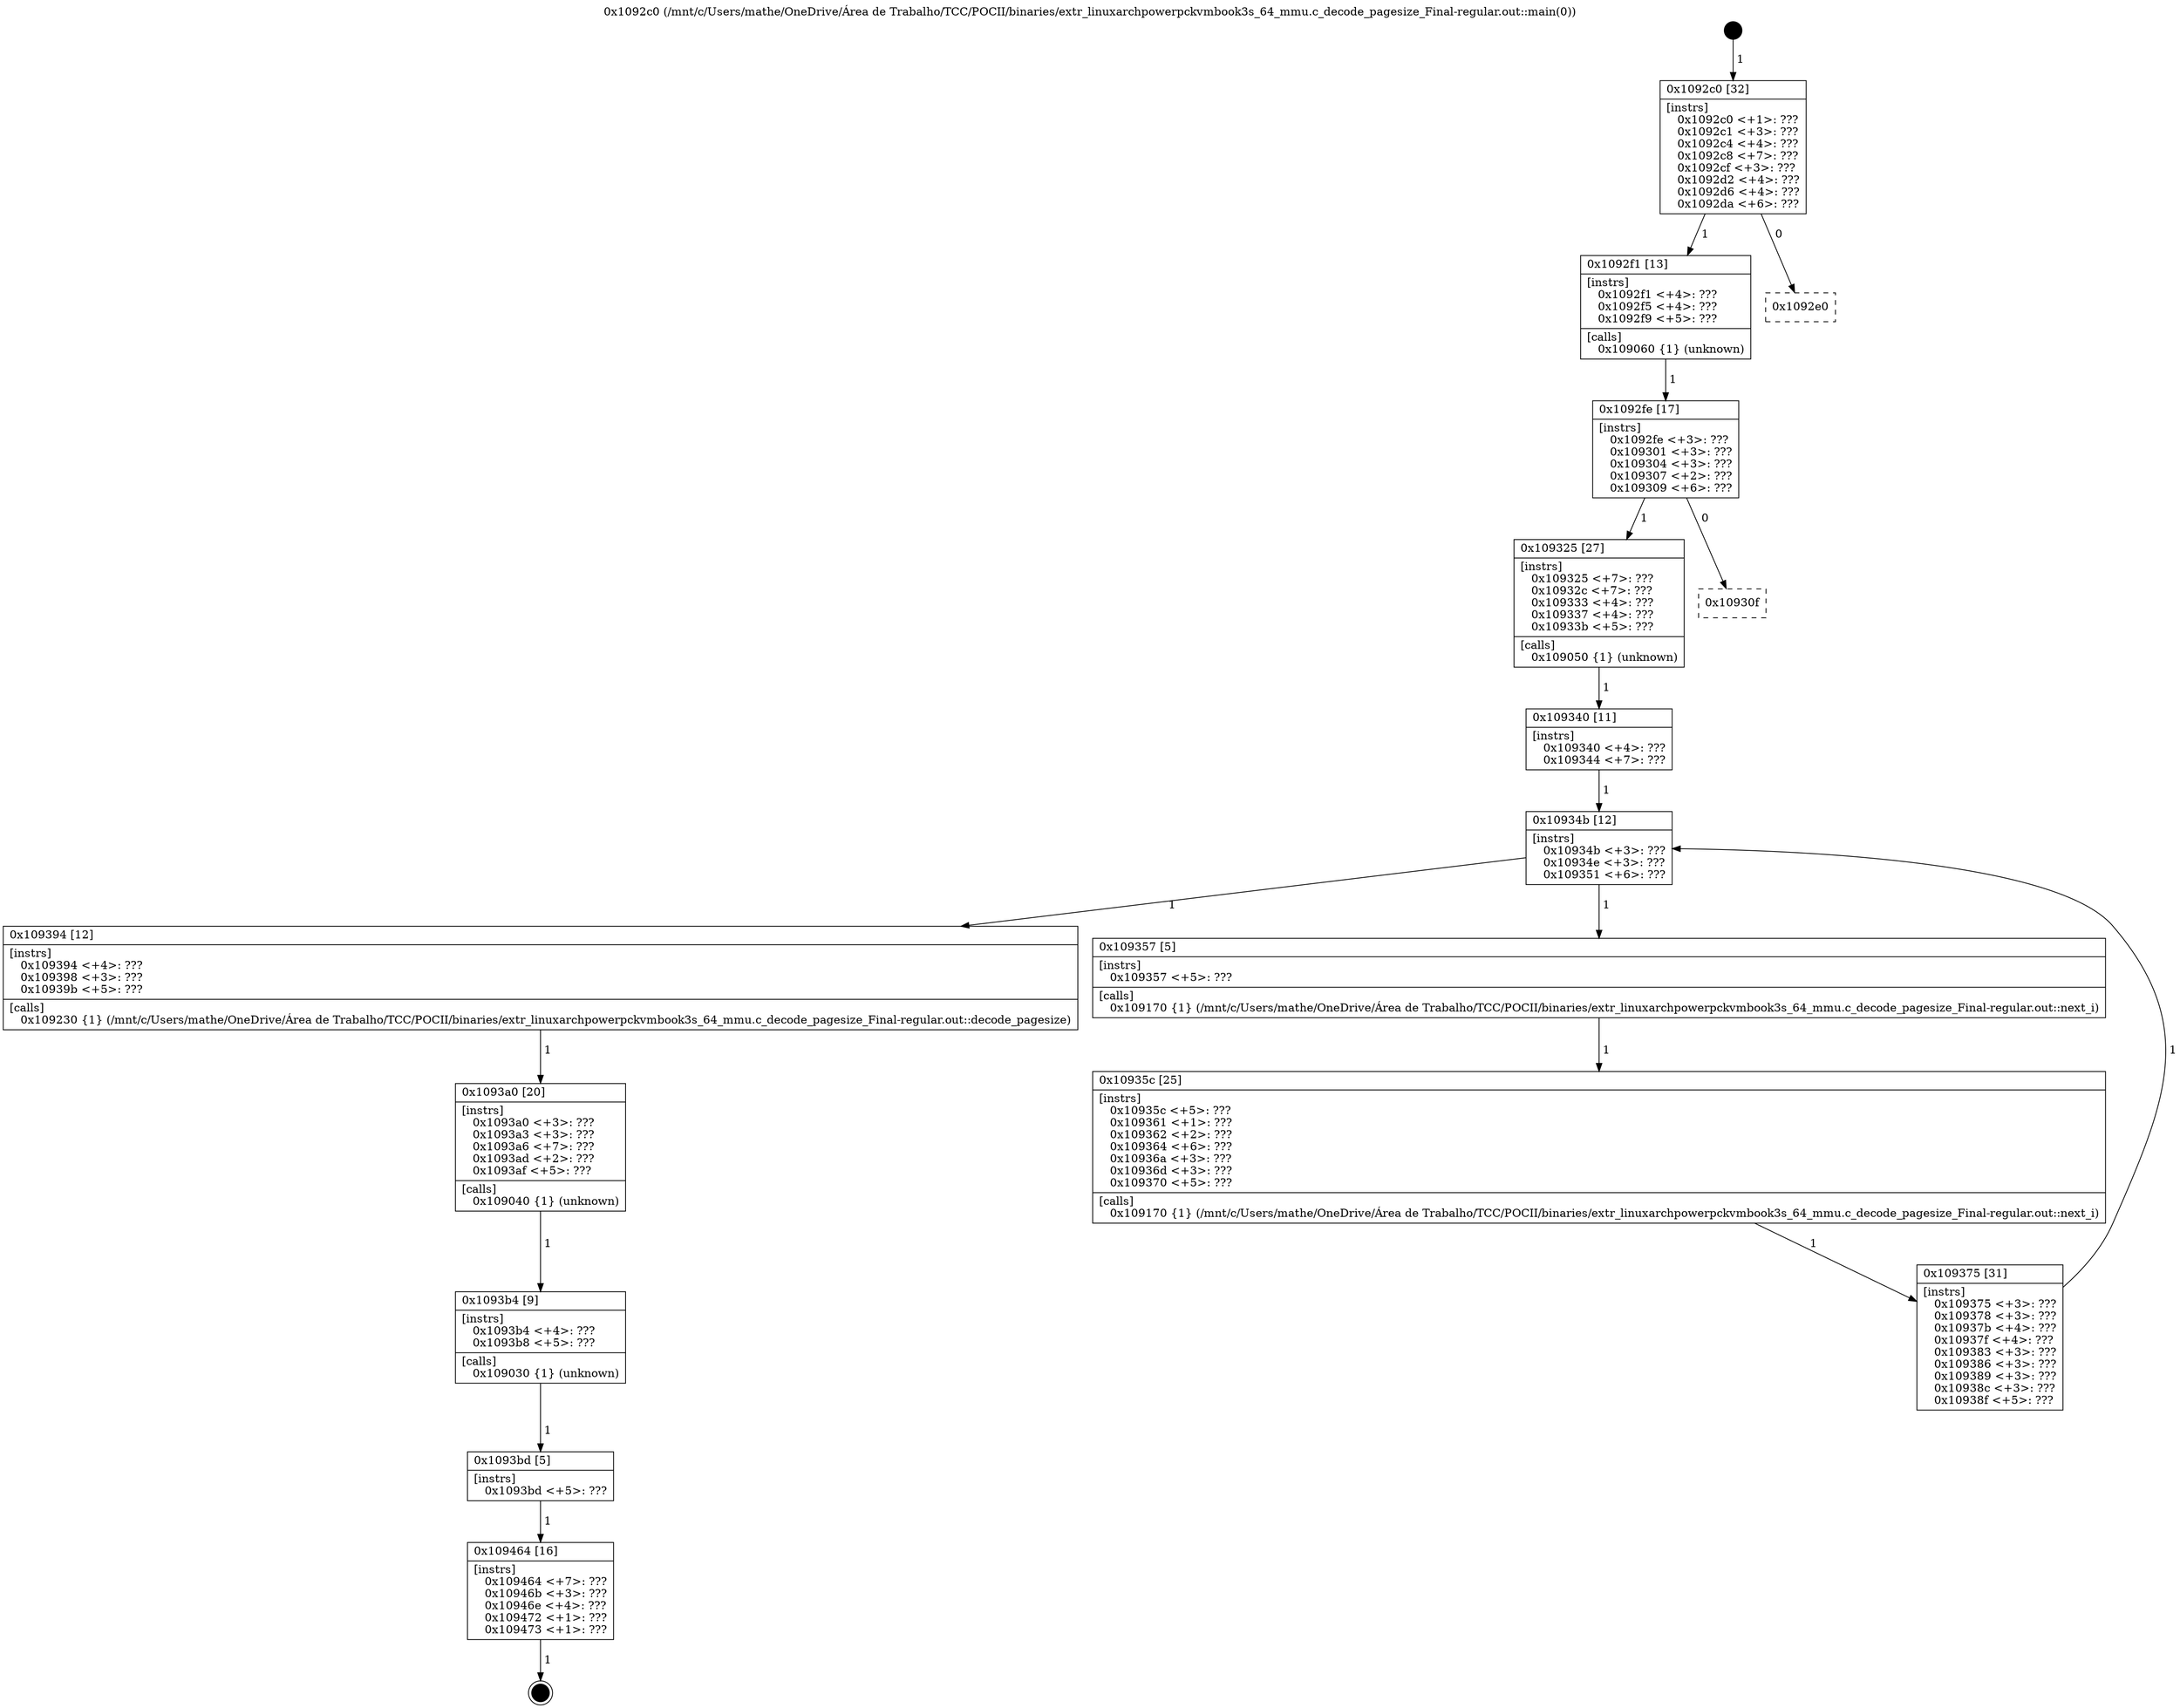 digraph "0x1092c0" {
  label = "0x1092c0 (/mnt/c/Users/mathe/OneDrive/Área de Trabalho/TCC/POCII/binaries/extr_linuxarchpowerpckvmbook3s_64_mmu.c_decode_pagesize_Final-regular.out::main(0))"
  labelloc = "t"
  node[shape=record]

  Entry [label="",width=0.3,height=0.3,shape=circle,fillcolor=black,style=filled]
  "0x1092c0" [label="{
     0x1092c0 [32]\l
     | [instrs]\l
     &nbsp;&nbsp;0x1092c0 \<+1\>: ???\l
     &nbsp;&nbsp;0x1092c1 \<+3\>: ???\l
     &nbsp;&nbsp;0x1092c4 \<+4\>: ???\l
     &nbsp;&nbsp;0x1092c8 \<+7\>: ???\l
     &nbsp;&nbsp;0x1092cf \<+3\>: ???\l
     &nbsp;&nbsp;0x1092d2 \<+4\>: ???\l
     &nbsp;&nbsp;0x1092d6 \<+4\>: ???\l
     &nbsp;&nbsp;0x1092da \<+6\>: ???\l
  }"]
  "0x1092f1" [label="{
     0x1092f1 [13]\l
     | [instrs]\l
     &nbsp;&nbsp;0x1092f1 \<+4\>: ???\l
     &nbsp;&nbsp;0x1092f5 \<+4\>: ???\l
     &nbsp;&nbsp;0x1092f9 \<+5\>: ???\l
     | [calls]\l
     &nbsp;&nbsp;0x109060 \{1\} (unknown)\l
  }"]
  "0x1092e0" [label="{
     0x1092e0\l
  }", style=dashed]
  "0x1092fe" [label="{
     0x1092fe [17]\l
     | [instrs]\l
     &nbsp;&nbsp;0x1092fe \<+3\>: ???\l
     &nbsp;&nbsp;0x109301 \<+3\>: ???\l
     &nbsp;&nbsp;0x109304 \<+3\>: ???\l
     &nbsp;&nbsp;0x109307 \<+2\>: ???\l
     &nbsp;&nbsp;0x109309 \<+6\>: ???\l
  }"]
  "0x109325" [label="{
     0x109325 [27]\l
     | [instrs]\l
     &nbsp;&nbsp;0x109325 \<+7\>: ???\l
     &nbsp;&nbsp;0x10932c \<+7\>: ???\l
     &nbsp;&nbsp;0x109333 \<+4\>: ???\l
     &nbsp;&nbsp;0x109337 \<+4\>: ???\l
     &nbsp;&nbsp;0x10933b \<+5\>: ???\l
     | [calls]\l
     &nbsp;&nbsp;0x109050 \{1\} (unknown)\l
  }"]
  "0x10930f" [label="{
     0x10930f\l
  }", style=dashed]
  "0x10934b" [label="{
     0x10934b [12]\l
     | [instrs]\l
     &nbsp;&nbsp;0x10934b \<+3\>: ???\l
     &nbsp;&nbsp;0x10934e \<+3\>: ???\l
     &nbsp;&nbsp;0x109351 \<+6\>: ???\l
  }"]
  "0x109394" [label="{
     0x109394 [12]\l
     | [instrs]\l
     &nbsp;&nbsp;0x109394 \<+4\>: ???\l
     &nbsp;&nbsp;0x109398 \<+3\>: ???\l
     &nbsp;&nbsp;0x10939b \<+5\>: ???\l
     | [calls]\l
     &nbsp;&nbsp;0x109230 \{1\} (/mnt/c/Users/mathe/OneDrive/Área de Trabalho/TCC/POCII/binaries/extr_linuxarchpowerpckvmbook3s_64_mmu.c_decode_pagesize_Final-regular.out::decode_pagesize)\l
  }"]
  "0x109357" [label="{
     0x109357 [5]\l
     | [instrs]\l
     &nbsp;&nbsp;0x109357 \<+5\>: ???\l
     | [calls]\l
     &nbsp;&nbsp;0x109170 \{1\} (/mnt/c/Users/mathe/OneDrive/Área de Trabalho/TCC/POCII/binaries/extr_linuxarchpowerpckvmbook3s_64_mmu.c_decode_pagesize_Final-regular.out::next_i)\l
  }"]
  "0x10935c" [label="{
     0x10935c [25]\l
     | [instrs]\l
     &nbsp;&nbsp;0x10935c \<+5\>: ???\l
     &nbsp;&nbsp;0x109361 \<+1\>: ???\l
     &nbsp;&nbsp;0x109362 \<+2\>: ???\l
     &nbsp;&nbsp;0x109364 \<+6\>: ???\l
     &nbsp;&nbsp;0x10936a \<+3\>: ???\l
     &nbsp;&nbsp;0x10936d \<+3\>: ???\l
     &nbsp;&nbsp;0x109370 \<+5\>: ???\l
     | [calls]\l
     &nbsp;&nbsp;0x109170 \{1\} (/mnt/c/Users/mathe/OneDrive/Área de Trabalho/TCC/POCII/binaries/extr_linuxarchpowerpckvmbook3s_64_mmu.c_decode_pagesize_Final-regular.out::next_i)\l
  }"]
  "0x109375" [label="{
     0x109375 [31]\l
     | [instrs]\l
     &nbsp;&nbsp;0x109375 \<+3\>: ???\l
     &nbsp;&nbsp;0x109378 \<+3\>: ???\l
     &nbsp;&nbsp;0x10937b \<+4\>: ???\l
     &nbsp;&nbsp;0x10937f \<+4\>: ???\l
     &nbsp;&nbsp;0x109383 \<+3\>: ???\l
     &nbsp;&nbsp;0x109386 \<+3\>: ???\l
     &nbsp;&nbsp;0x109389 \<+3\>: ???\l
     &nbsp;&nbsp;0x10938c \<+3\>: ???\l
     &nbsp;&nbsp;0x10938f \<+5\>: ???\l
  }"]
  "0x109340" [label="{
     0x109340 [11]\l
     | [instrs]\l
     &nbsp;&nbsp;0x109340 \<+4\>: ???\l
     &nbsp;&nbsp;0x109344 \<+7\>: ???\l
  }"]
  "0x1093a0" [label="{
     0x1093a0 [20]\l
     | [instrs]\l
     &nbsp;&nbsp;0x1093a0 \<+3\>: ???\l
     &nbsp;&nbsp;0x1093a3 \<+3\>: ???\l
     &nbsp;&nbsp;0x1093a6 \<+7\>: ???\l
     &nbsp;&nbsp;0x1093ad \<+2\>: ???\l
     &nbsp;&nbsp;0x1093af \<+5\>: ???\l
     | [calls]\l
     &nbsp;&nbsp;0x109040 \{1\} (unknown)\l
  }"]
  "0x1093b4" [label="{
     0x1093b4 [9]\l
     | [instrs]\l
     &nbsp;&nbsp;0x1093b4 \<+4\>: ???\l
     &nbsp;&nbsp;0x1093b8 \<+5\>: ???\l
     | [calls]\l
     &nbsp;&nbsp;0x109030 \{1\} (unknown)\l
  }"]
  "0x1093bd" [label="{
     0x1093bd [5]\l
     | [instrs]\l
     &nbsp;&nbsp;0x1093bd \<+5\>: ???\l
  }"]
  "0x109464" [label="{
     0x109464 [16]\l
     | [instrs]\l
     &nbsp;&nbsp;0x109464 \<+7\>: ???\l
     &nbsp;&nbsp;0x10946b \<+3\>: ???\l
     &nbsp;&nbsp;0x10946e \<+4\>: ???\l
     &nbsp;&nbsp;0x109472 \<+1\>: ???\l
     &nbsp;&nbsp;0x109473 \<+1\>: ???\l
  }"]
  Exit [label="",width=0.3,height=0.3,shape=circle,fillcolor=black,style=filled,peripheries=2]
  Entry -> "0x1092c0" [label=" 1"]
  "0x1092c0" -> "0x1092f1" [label=" 1"]
  "0x1092c0" -> "0x1092e0" [label=" 0"]
  "0x1092f1" -> "0x1092fe" [label=" 1"]
  "0x1092fe" -> "0x109325" [label=" 1"]
  "0x1092fe" -> "0x10930f" [label=" 0"]
  "0x109325" -> "0x109340" [label=" 1"]
  "0x10934b" -> "0x109394" [label=" 1"]
  "0x10934b" -> "0x109357" [label=" 1"]
  "0x109357" -> "0x10935c" [label=" 1"]
  "0x10935c" -> "0x109375" [label=" 1"]
  "0x109340" -> "0x10934b" [label=" 1"]
  "0x109375" -> "0x10934b" [label=" 1"]
  "0x109394" -> "0x1093a0" [label=" 1"]
  "0x1093a0" -> "0x1093b4" [label=" 1"]
  "0x1093b4" -> "0x1093bd" [label=" 1"]
  "0x1093bd" -> "0x109464" [label=" 1"]
  "0x109464" -> Exit [label=" 1"]
}

